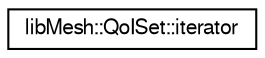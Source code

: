 digraph "Graphical Class Hierarchy"
{
  edge [fontname="FreeSans",fontsize="10",labelfontname="FreeSans",labelfontsize="10"];
  node [fontname="FreeSans",fontsize="10",shape=record];
  rankdir="LR";
  Node1 [label="libMesh::QoISet::iterator",height=0.2,width=0.4,color="black", fillcolor="white", style="filled",URL="$classlibMesh_1_1QoISet_1_1iterator.html"];
}
